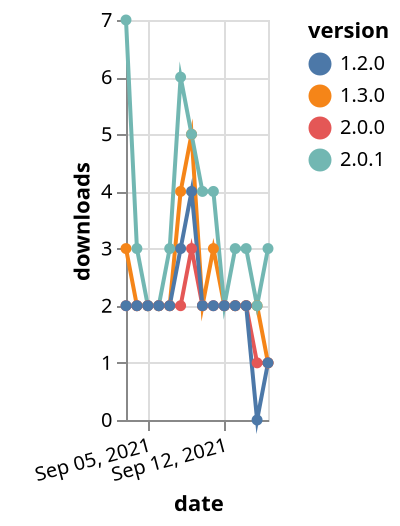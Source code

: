 {"$schema": "https://vega.github.io/schema/vega-lite/v5.json", "description": "A simple bar chart with embedded data.", "data": {"values": [{"date": "2021-09-03", "total": 865, "delta": 3, "version": "1.3.0"}, {"date": "2021-09-04", "total": 867, "delta": 2, "version": "1.3.0"}, {"date": "2021-09-05", "total": 869, "delta": 2, "version": "1.3.0"}, {"date": "2021-09-06", "total": 871, "delta": 2, "version": "1.3.0"}, {"date": "2021-09-07", "total": 873, "delta": 2, "version": "1.3.0"}, {"date": "2021-09-08", "total": 877, "delta": 4, "version": "1.3.0"}, {"date": "2021-09-09", "total": 882, "delta": 5, "version": "1.3.0"}, {"date": "2021-09-10", "total": 884, "delta": 2, "version": "1.3.0"}, {"date": "2021-09-11", "total": 887, "delta": 3, "version": "1.3.0"}, {"date": "2021-09-12", "total": 889, "delta": 2, "version": "1.3.0"}, {"date": "2021-09-13", "total": 891, "delta": 2, "version": "1.3.0"}, {"date": "2021-09-14", "total": 893, "delta": 2, "version": "1.3.0"}, {"date": "2021-09-15", "total": 895, "delta": 2, "version": "1.3.0"}, {"date": "2021-09-16", "total": 896, "delta": 1, "version": "1.3.0"}, {"date": "2021-09-03", "total": 538, "delta": 7, "version": "2.0.1"}, {"date": "2021-09-04", "total": 541, "delta": 3, "version": "2.0.1"}, {"date": "2021-09-05", "total": 543, "delta": 2, "version": "2.0.1"}, {"date": "2021-09-06", "total": 545, "delta": 2, "version": "2.0.1"}, {"date": "2021-09-07", "total": 548, "delta": 3, "version": "2.0.1"}, {"date": "2021-09-08", "total": 554, "delta": 6, "version": "2.0.1"}, {"date": "2021-09-09", "total": 559, "delta": 5, "version": "2.0.1"}, {"date": "2021-09-10", "total": 563, "delta": 4, "version": "2.0.1"}, {"date": "2021-09-11", "total": 567, "delta": 4, "version": "2.0.1"}, {"date": "2021-09-12", "total": 569, "delta": 2, "version": "2.0.1"}, {"date": "2021-09-13", "total": 572, "delta": 3, "version": "2.0.1"}, {"date": "2021-09-14", "total": 575, "delta": 3, "version": "2.0.1"}, {"date": "2021-09-15", "total": 577, "delta": 2, "version": "2.0.1"}, {"date": "2021-09-16", "total": 580, "delta": 3, "version": "2.0.1"}, {"date": "2021-09-03", "total": 333, "delta": 2, "version": "2.0.0"}, {"date": "2021-09-04", "total": 335, "delta": 2, "version": "2.0.0"}, {"date": "2021-09-05", "total": 337, "delta": 2, "version": "2.0.0"}, {"date": "2021-09-06", "total": 339, "delta": 2, "version": "2.0.0"}, {"date": "2021-09-07", "total": 341, "delta": 2, "version": "2.0.0"}, {"date": "2021-09-08", "total": 343, "delta": 2, "version": "2.0.0"}, {"date": "2021-09-09", "total": 346, "delta": 3, "version": "2.0.0"}, {"date": "2021-09-10", "total": 348, "delta": 2, "version": "2.0.0"}, {"date": "2021-09-11", "total": 350, "delta": 2, "version": "2.0.0"}, {"date": "2021-09-12", "total": 352, "delta": 2, "version": "2.0.0"}, {"date": "2021-09-13", "total": 354, "delta": 2, "version": "2.0.0"}, {"date": "2021-09-14", "total": 356, "delta": 2, "version": "2.0.0"}, {"date": "2021-09-15", "total": 357, "delta": 1, "version": "2.0.0"}, {"date": "2021-09-16", "total": 358, "delta": 1, "version": "2.0.0"}, {"date": "2021-09-03", "total": 690, "delta": 2, "version": "1.2.0"}, {"date": "2021-09-04", "total": 692, "delta": 2, "version": "1.2.0"}, {"date": "2021-09-05", "total": 694, "delta": 2, "version": "1.2.0"}, {"date": "2021-09-06", "total": 696, "delta": 2, "version": "1.2.0"}, {"date": "2021-09-07", "total": 698, "delta": 2, "version": "1.2.0"}, {"date": "2021-09-08", "total": 701, "delta": 3, "version": "1.2.0"}, {"date": "2021-09-09", "total": 705, "delta": 4, "version": "1.2.0"}, {"date": "2021-09-10", "total": 707, "delta": 2, "version": "1.2.0"}, {"date": "2021-09-11", "total": 709, "delta": 2, "version": "1.2.0"}, {"date": "2021-09-12", "total": 711, "delta": 2, "version": "1.2.0"}, {"date": "2021-09-13", "total": 713, "delta": 2, "version": "1.2.0"}, {"date": "2021-09-14", "total": 715, "delta": 2, "version": "1.2.0"}, {"date": "2021-09-15", "total": 715, "delta": 0, "version": "1.2.0"}, {"date": "2021-09-16", "total": 716, "delta": 1, "version": "1.2.0"}]}, "width": "container", "mark": {"type": "line", "point": {"filled": true}}, "encoding": {"x": {"field": "date", "type": "temporal", "timeUnit": "yearmonthdate", "title": "date", "axis": {"labelAngle": -15}}, "y": {"field": "delta", "type": "quantitative", "title": "downloads"}, "color": {"field": "version", "type": "nominal"}, "tooltip": {"field": "delta"}}}